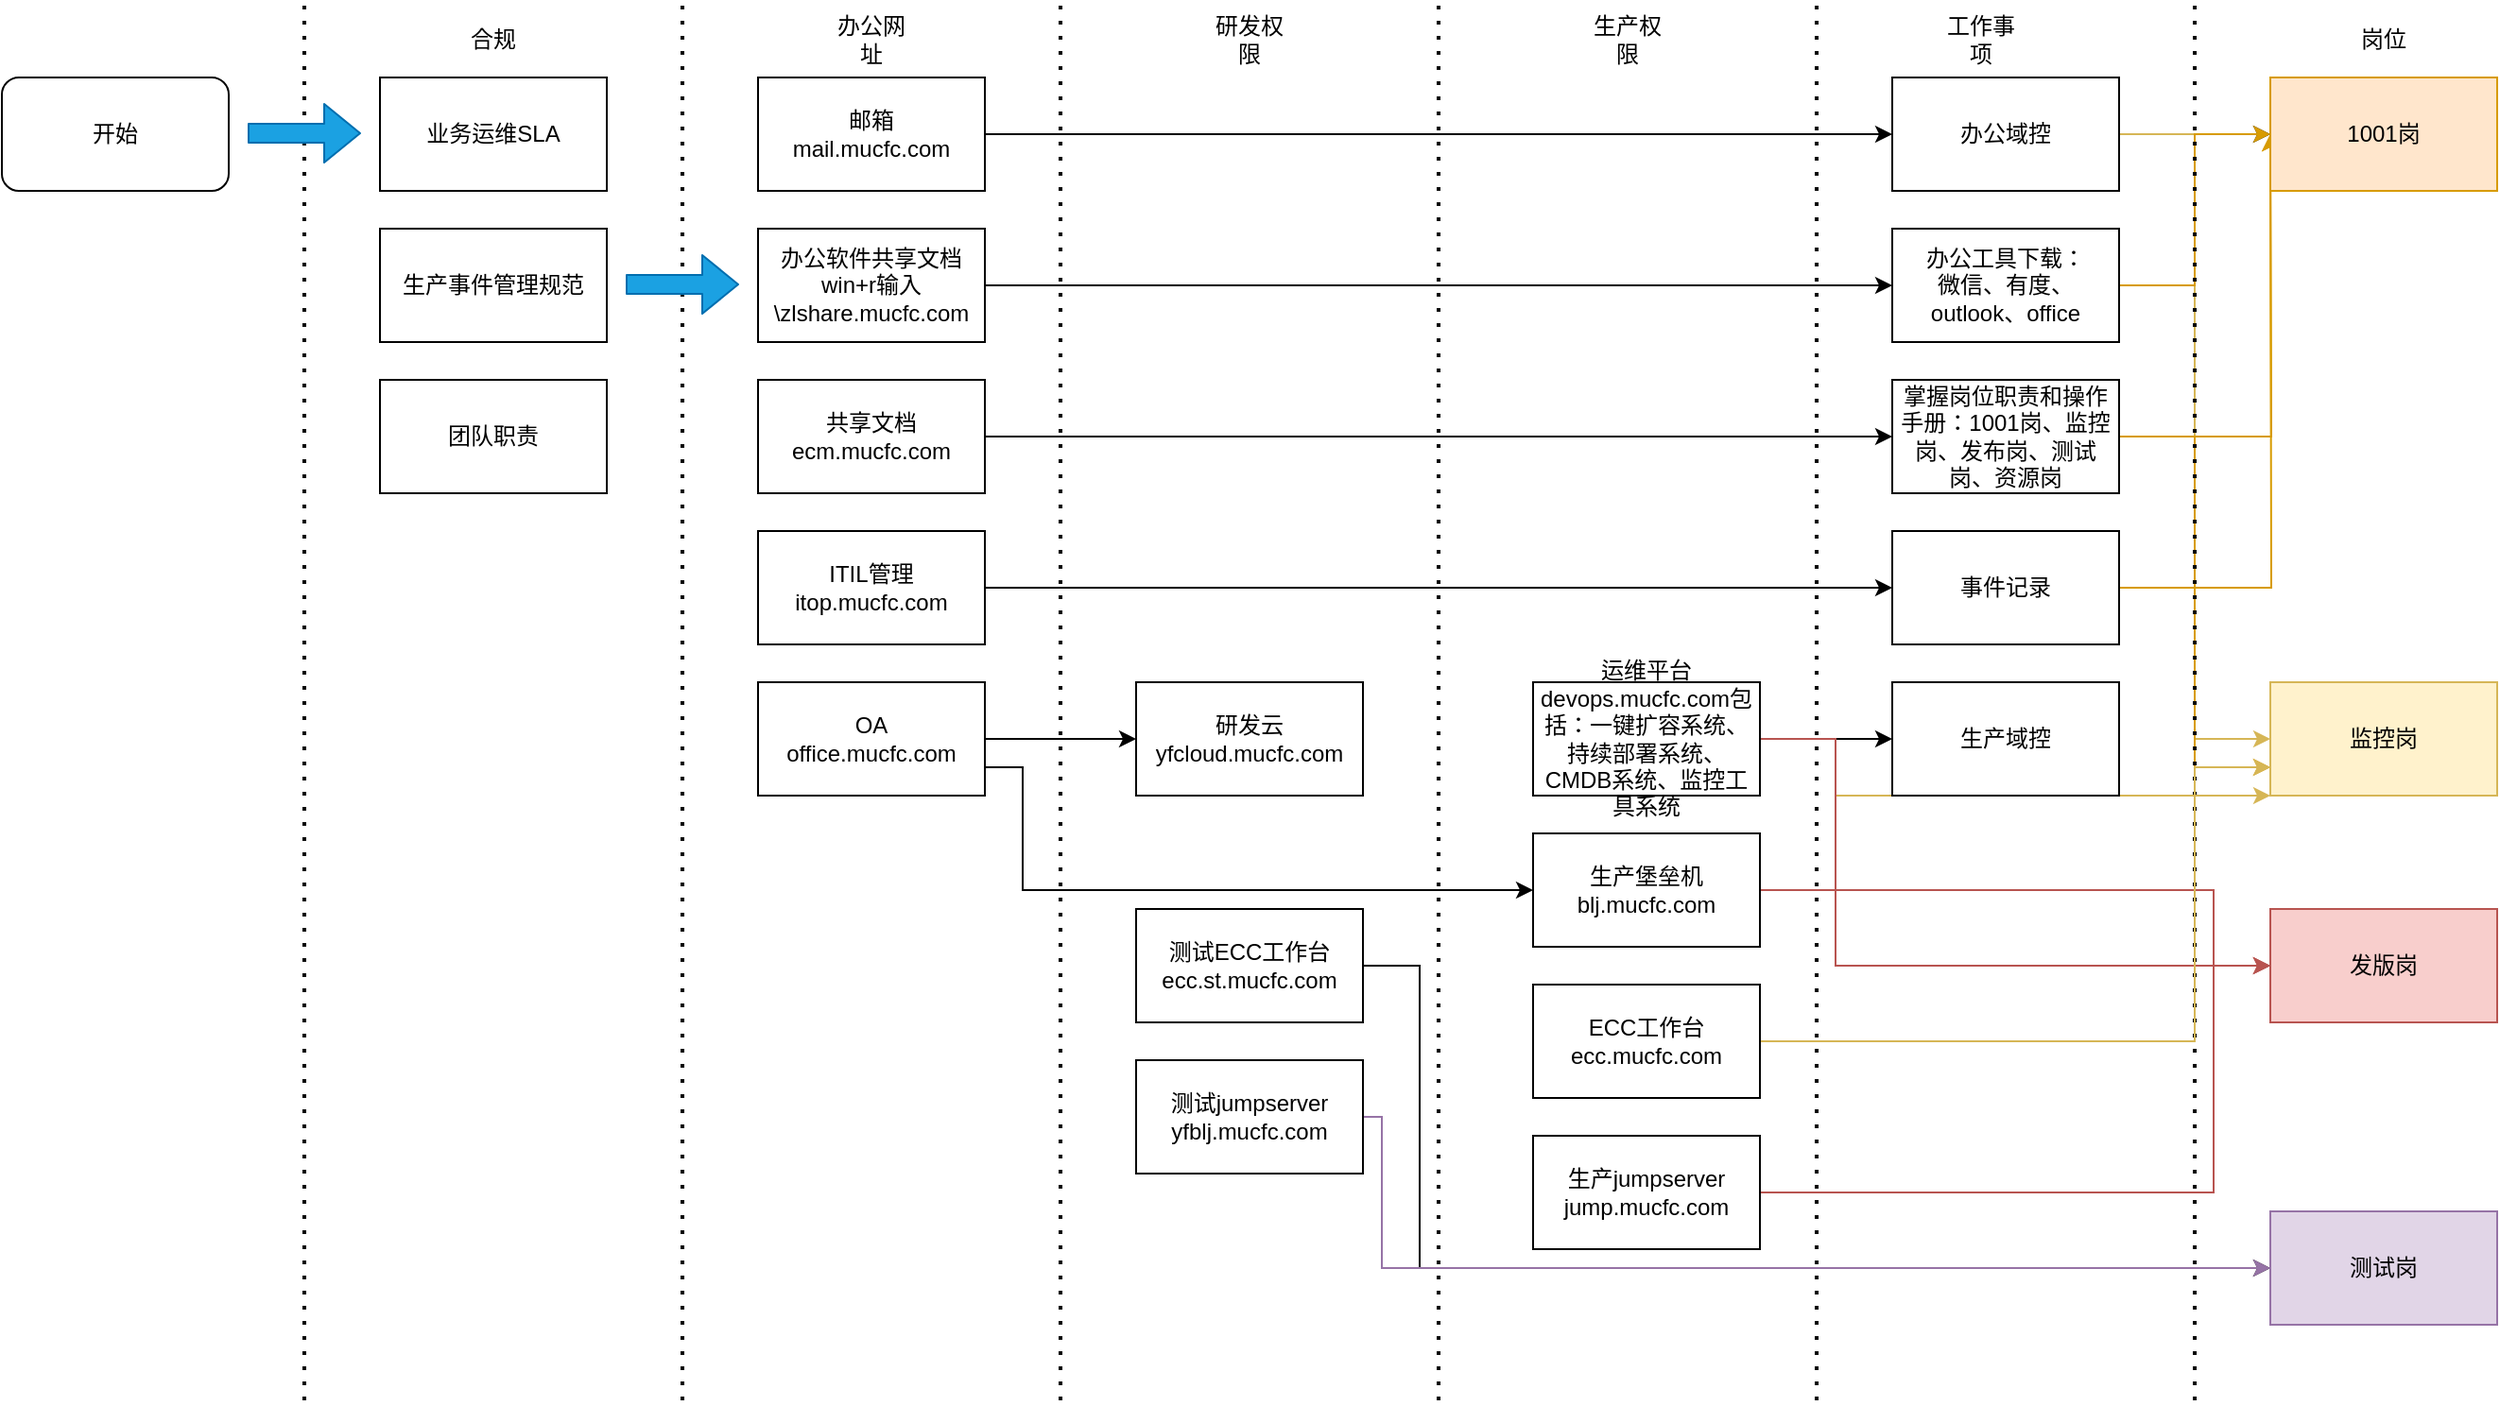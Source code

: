 <mxfile version="14.2.7" type="github">
  <diagram id="uidyKyb0L4SlwOJ4rvAd" name="Page-1">
    <mxGraphModel dx="2249" dy="1931" grid="1" gridSize="10" guides="1" tooltips="1" connect="1" arrows="1" fold="1" page="1" pageScale="1" pageWidth="827" pageHeight="1169" math="0" shadow="0">
      <root>
        <mxCell id="0" />
        <mxCell id="1" parent="0" />
        <mxCell id="m1W7cQSKEDRb8txVelTt-1" value="开始" style="rounded=1;whiteSpace=wrap;html=1;" parent="1" vertex="1">
          <mxGeometry x="-240" y="40" width="120" height="60" as="geometry" />
        </mxCell>
        <mxCell id="m1W7cQSKEDRb8txVelTt-2" value="" style="endArrow=none;dashed=1;html=1;dashPattern=1 3;strokeWidth=2;" parent="1" edge="1">
          <mxGeometry width="50" height="50" relative="1" as="geometry">
            <mxPoint x="120" y="740" as="sourcePoint" />
            <mxPoint x="120" as="targetPoint" />
          </mxGeometry>
        </mxCell>
        <mxCell id="m1W7cQSKEDRb8txVelTt-3" value="合规" style="text;html=1;strokeColor=none;fillColor=none;align=center;verticalAlign=middle;whiteSpace=wrap;rounded=0;" parent="1" vertex="1">
          <mxGeometry y="10" width="40" height="20" as="geometry" />
        </mxCell>
        <mxCell id="m1W7cQSKEDRb8txVelTt-4" value="" style="endArrow=none;dashed=1;html=1;dashPattern=1 3;strokeWidth=2;" parent="1" edge="1">
          <mxGeometry width="50" height="50" relative="1" as="geometry">
            <mxPoint x="320" y="740" as="sourcePoint" />
            <mxPoint x="320" as="targetPoint" />
          </mxGeometry>
        </mxCell>
        <mxCell id="m1W7cQSKEDRb8txVelTt-5" value="" style="endArrow=none;dashed=1;html=1;dashPattern=1 3;strokeWidth=2;" parent="1" edge="1">
          <mxGeometry width="50" height="50" relative="1" as="geometry">
            <mxPoint x="520" y="740" as="sourcePoint" />
            <mxPoint x="520" as="targetPoint" />
          </mxGeometry>
        </mxCell>
        <mxCell id="m1W7cQSKEDRb8txVelTt-6" value="办公网址" style="text;html=1;strokeColor=none;fillColor=none;align=center;verticalAlign=middle;whiteSpace=wrap;rounded=0;" parent="1" vertex="1">
          <mxGeometry x="200" y="10" width="40" height="20" as="geometry" />
        </mxCell>
        <mxCell id="m1W7cQSKEDRb8txVelTt-7" value="研发权限" style="text;html=1;strokeColor=none;fillColor=none;align=center;verticalAlign=middle;whiteSpace=wrap;rounded=0;" parent="1" vertex="1">
          <mxGeometry x="400" y="10" width="40" height="20" as="geometry" />
        </mxCell>
        <mxCell id="m1W7cQSKEDRb8txVelTt-8" value="业务运维SLA" style="rounded=0;whiteSpace=wrap;html=1;" parent="1" vertex="1">
          <mxGeometry x="-40" y="40" width="120" height="60" as="geometry" />
        </mxCell>
        <mxCell id="m1W7cQSKEDRb8txVelTt-9" value="" style="endArrow=none;dashed=1;html=1;dashPattern=1 3;strokeWidth=2;" parent="1" edge="1">
          <mxGeometry width="50" height="50" relative="1" as="geometry">
            <mxPoint x="-80" y="740" as="sourcePoint" />
            <mxPoint x="-80" as="targetPoint" />
          </mxGeometry>
        </mxCell>
        <mxCell id="m1W7cQSKEDRb8txVelTt-10" value="生产事件管理规范" style="rounded=0;whiteSpace=wrap;html=1;" parent="1" vertex="1">
          <mxGeometry x="-40" y="120" width="120" height="60" as="geometry" />
        </mxCell>
        <mxCell id="m1W7cQSKEDRb8txVelTt-11" value="团队职责" style="rounded=0;whiteSpace=wrap;html=1;" parent="1" vertex="1">
          <mxGeometry x="-40" y="200" width="120" height="60" as="geometry" />
        </mxCell>
        <mxCell id="m1W7cQSKEDRb8txVelTt-19" style="edgeStyle=orthogonalEdgeStyle;rounded=0;orthogonalLoop=1;jettySize=auto;html=1;entryX=0;entryY=0.5;entryDx=0;entryDy=0;" parent="1" source="m1W7cQSKEDRb8txVelTt-12" target="m1W7cQSKEDRb8txVelTt-13" edge="1">
          <mxGeometry relative="1" as="geometry" />
        </mxCell>
        <mxCell id="m1W7cQSKEDRb8txVelTt-12" value="邮箱&lt;br&gt;mail.mucfc.com&lt;br&gt;" style="rounded=0;whiteSpace=wrap;html=1;" parent="1" vertex="1">
          <mxGeometry x="160" y="40" width="120" height="60" as="geometry" />
        </mxCell>
        <mxCell id="jCAm9oPdpPUsY3nMdn6j-13" style="edgeStyle=orthogonalEdgeStyle;rounded=0;orthogonalLoop=1;jettySize=auto;html=1;entryX=0;entryY=0.5;entryDx=0;entryDy=0;" edge="1" parent="1" source="m1W7cQSKEDRb8txVelTt-13" target="jCAm9oPdpPUsY3nMdn6j-1">
          <mxGeometry relative="1" as="geometry" />
        </mxCell>
        <mxCell id="jCAm9oPdpPUsY3nMdn6j-18" style="edgeStyle=orthogonalEdgeStyle;rounded=0;orthogonalLoop=1;jettySize=auto;html=1;exitX=1;exitY=0.5;exitDx=0;exitDy=0;entryX=0;entryY=0.5;entryDx=0;entryDy=0;fillColor=#fff2cc;strokeColor=#d6b656;" edge="1" parent="1" source="m1W7cQSKEDRb8txVelTt-13" target="jCAm9oPdpPUsY3nMdn6j-17">
          <mxGeometry relative="1" as="geometry" />
        </mxCell>
        <mxCell id="m1W7cQSKEDRb8txVelTt-13" value="办公域控" style="rounded=0;whiteSpace=wrap;html=1;" parent="1" vertex="1">
          <mxGeometry x="760" y="40" width="120" height="60" as="geometry" />
        </mxCell>
        <mxCell id="m1W7cQSKEDRb8txVelTt-22" style="edgeStyle=orthogonalEdgeStyle;rounded=0;orthogonalLoop=1;jettySize=auto;html=1;entryX=0;entryY=0.5;entryDx=0;entryDy=0;" parent="1" source="m1W7cQSKEDRb8txVelTt-15" target="m1W7cQSKEDRb8txVelTt-21" edge="1">
          <mxGeometry relative="1" as="geometry" />
        </mxCell>
        <mxCell id="m1W7cQSKEDRb8txVelTt-26" style="edgeStyle=orthogonalEdgeStyle;rounded=0;orthogonalLoop=1;jettySize=auto;html=1;exitX=1;exitY=0.75;exitDx=0;exitDy=0;entryX=0;entryY=0.5;entryDx=0;entryDy=0;" parent="1" source="m1W7cQSKEDRb8txVelTt-15" target="m1W7cQSKEDRb8txVelTt-23" edge="1">
          <mxGeometry relative="1" as="geometry">
            <Array as="points">
              <mxPoint x="300" y="405" />
              <mxPoint x="300" y="470" />
            </Array>
          </mxGeometry>
        </mxCell>
        <mxCell id="m1W7cQSKEDRb8txVelTt-15" value="OA&lt;br&gt;office.mucfc.com" style="rounded=0;whiteSpace=wrap;html=1;" parent="1" vertex="1">
          <mxGeometry x="160" y="360" width="120" height="60" as="geometry" />
        </mxCell>
        <mxCell id="m1W7cQSKEDRb8txVelTt-31" style="edgeStyle=orthogonalEdgeStyle;rounded=0;orthogonalLoop=1;jettySize=auto;html=1;" parent="1" source="m1W7cQSKEDRb8txVelTt-16" target="m1W7cQSKEDRb8txVelTt-30" edge="1">
          <mxGeometry relative="1" as="geometry" />
        </mxCell>
        <mxCell id="m1W7cQSKEDRb8txVelTt-16" value="共享文档&lt;br&gt;ecm.mucfc.com" style="rounded=0;whiteSpace=wrap;html=1;" parent="1" vertex="1">
          <mxGeometry x="160" y="200" width="120" height="60" as="geometry" />
        </mxCell>
        <mxCell id="m1W7cQSKEDRb8txVelTt-36" style="edgeStyle=orthogonalEdgeStyle;rounded=0;orthogonalLoop=1;jettySize=auto;html=1;" parent="1" source="m1W7cQSKEDRb8txVelTt-17" target="m1W7cQSKEDRb8txVelTt-35" edge="1">
          <mxGeometry relative="1" as="geometry" />
        </mxCell>
        <mxCell id="m1W7cQSKEDRb8txVelTt-17" value="ITIL管理&lt;br&gt;itop.mucfc.com" style="rounded=0;whiteSpace=wrap;html=1;" parent="1" vertex="1">
          <mxGeometry x="160" y="280" width="120" height="60" as="geometry" />
        </mxCell>
        <mxCell id="m1W7cQSKEDRb8txVelTt-29" style="edgeStyle=orthogonalEdgeStyle;rounded=0;orthogonalLoop=1;jettySize=auto;html=1;" parent="1" source="m1W7cQSKEDRb8txVelTt-18" target="m1W7cQSKEDRb8txVelTt-28" edge="1">
          <mxGeometry relative="1" as="geometry" />
        </mxCell>
        <mxCell id="m1W7cQSKEDRb8txVelTt-18" value="办公软件共享文档&lt;br&gt;win+r输入\\zlshare.mucfc.com" style="rounded=0;whiteSpace=wrap;html=1;" parent="1" vertex="1">
          <mxGeometry x="160" y="120" width="120" height="60" as="geometry" />
        </mxCell>
        <mxCell id="m1W7cQSKEDRb8txVelTt-20" value="" style="endArrow=none;dashed=1;html=1;dashPattern=1 3;strokeWidth=2;" parent="1" edge="1">
          <mxGeometry width="50" height="50" relative="1" as="geometry">
            <mxPoint x="720" y="740" as="sourcePoint" />
            <mxPoint x="720" as="targetPoint" />
          </mxGeometry>
        </mxCell>
        <mxCell id="m1W7cQSKEDRb8txVelTt-21" value="研发云&lt;br&gt;yfcloud.mucfc.com" style="rounded=0;whiteSpace=wrap;html=1;" parent="1" vertex="1">
          <mxGeometry x="360" y="360" width="120" height="60" as="geometry" />
        </mxCell>
        <mxCell id="jCAm9oPdpPUsY3nMdn6j-23" style="edgeStyle=orthogonalEdgeStyle;rounded=0;orthogonalLoop=1;jettySize=auto;html=1;exitX=1;exitY=0.5;exitDx=0;exitDy=0;fillColor=#f8cecc;strokeColor=#b85450;" edge="1" parent="1" source="m1W7cQSKEDRb8txVelTt-23">
          <mxGeometry relative="1" as="geometry">
            <mxPoint x="960" y="510" as="targetPoint" />
            <Array as="points">
              <mxPoint x="930" y="470" />
              <mxPoint x="930" y="510" />
            </Array>
          </mxGeometry>
        </mxCell>
        <mxCell id="m1W7cQSKEDRb8txVelTt-23" value="生产堡垒机&lt;br&gt;blj.mucfc.com" style="rounded=0;whiteSpace=wrap;html=1;" parent="1" vertex="1">
          <mxGeometry x="570" y="440" width="120" height="60" as="geometry" />
        </mxCell>
        <mxCell id="m1W7cQSKEDRb8txVelTt-24" value="生产权限" style="text;html=1;strokeColor=none;fillColor=none;align=center;verticalAlign=middle;whiteSpace=wrap;rounded=0;" parent="1" vertex="1">
          <mxGeometry x="600" y="10" width="40" height="20" as="geometry" />
        </mxCell>
        <mxCell id="m1W7cQSKEDRb8txVelTt-27" value="工作事项" style="text;html=1;strokeColor=none;fillColor=none;align=center;verticalAlign=middle;whiteSpace=wrap;rounded=0;" parent="1" vertex="1">
          <mxGeometry x="787" y="10" width="40" height="20" as="geometry" />
        </mxCell>
        <mxCell id="jCAm9oPdpPUsY3nMdn6j-14" style="edgeStyle=orthogonalEdgeStyle;rounded=0;orthogonalLoop=1;jettySize=auto;html=1;exitX=1;exitY=0.5;exitDx=0;exitDy=0;entryX=0;entryY=0.5;entryDx=0;entryDy=0;fillColor=#ffe6cc;strokeColor=#d79b00;" edge="1" parent="1" source="m1W7cQSKEDRb8txVelTt-28" target="jCAm9oPdpPUsY3nMdn6j-1">
          <mxGeometry relative="1" as="geometry" />
        </mxCell>
        <mxCell id="m1W7cQSKEDRb8txVelTt-28" value="办公工具下载：&lt;br&gt;微信、有度、outlook、office" style="rounded=0;whiteSpace=wrap;html=1;" parent="1" vertex="1">
          <mxGeometry x="760" y="120" width="120" height="60" as="geometry" />
        </mxCell>
        <mxCell id="jCAm9oPdpPUsY3nMdn6j-15" style="edgeStyle=orthogonalEdgeStyle;rounded=0;orthogonalLoop=1;jettySize=auto;html=1;exitX=1;exitY=0.5;exitDx=0;exitDy=0;fillColor=#ffe6cc;strokeColor=#d79b00;" edge="1" parent="1" source="m1W7cQSKEDRb8txVelTt-30">
          <mxGeometry relative="1" as="geometry">
            <mxPoint x="960" y="70" as="targetPoint" />
          </mxGeometry>
        </mxCell>
        <mxCell id="jCAm9oPdpPUsY3nMdn6j-19" style="edgeStyle=orthogonalEdgeStyle;rounded=0;orthogonalLoop=1;jettySize=auto;html=1;exitX=1;exitY=0.5;exitDx=0;exitDy=0;entryX=0;entryY=0.75;entryDx=0;entryDy=0;fillColor=#ffe6cc;strokeColor=#d79b00;" edge="1" parent="1" source="m1W7cQSKEDRb8txVelTt-30" target="jCAm9oPdpPUsY3nMdn6j-17">
          <mxGeometry relative="1" as="geometry" />
        </mxCell>
        <mxCell id="m1W7cQSKEDRb8txVelTt-30" value="掌握岗位职责和操作手册：1001岗、监控岗、发布岗、测试岗、资源岗" style="rounded=0;whiteSpace=wrap;html=1;" parent="1" vertex="1">
          <mxGeometry x="760" y="200" width="120" height="60" as="geometry" />
        </mxCell>
        <mxCell id="jCAm9oPdpPUsY3nMdn6j-16" style="edgeStyle=orthogonalEdgeStyle;rounded=0;orthogonalLoop=1;jettySize=auto;html=1;exitX=1;exitY=0.5;exitDx=0;exitDy=0;fillColor=#ffe6cc;strokeColor=#d79b00;" edge="1" parent="1" source="m1W7cQSKEDRb8txVelTt-35">
          <mxGeometry relative="1" as="geometry">
            <mxPoint x="960" y="70" as="targetPoint" />
          </mxGeometry>
        </mxCell>
        <mxCell id="m1W7cQSKEDRb8txVelTt-35" value="事件记录" style="rounded=0;whiteSpace=wrap;html=1;" parent="1" vertex="1">
          <mxGeometry x="760" y="280" width="120" height="60" as="geometry" />
        </mxCell>
        <mxCell id="m1W7cQSKEDRb8txVelTt-37" value="" style="endArrow=none;dashed=1;html=1;dashPattern=1 3;strokeWidth=2;" parent="1" edge="1">
          <mxGeometry width="50" height="50" relative="1" as="geometry">
            <mxPoint x="920" y="740" as="sourcePoint" />
            <mxPoint x="920" as="targetPoint" />
          </mxGeometry>
        </mxCell>
        <mxCell id="m1W7cQSKEDRb8txVelTt-38" value="岗位" style="text;html=1;strokeColor=none;fillColor=none;align=center;verticalAlign=middle;whiteSpace=wrap;rounded=0;" parent="1" vertex="1">
          <mxGeometry x="1000" y="10" width="40" height="20" as="geometry" />
        </mxCell>
        <mxCell id="jCAm9oPdpPUsY3nMdn6j-1" value="1001岗" style="rounded=0;whiteSpace=wrap;html=1;fillColor=#ffe6cc;strokeColor=#d79b00;" vertex="1" parent="1">
          <mxGeometry x="960" y="40" width="120" height="60" as="geometry" />
        </mxCell>
        <mxCell id="jCAm9oPdpPUsY3nMdn6j-2" value="" style="shape=flexArrow;endArrow=classic;html=1;fillColor=#1ba1e2;strokeColor=#006EAF;" edge="1" parent="1">
          <mxGeometry width="50" height="50" relative="1" as="geometry">
            <mxPoint x="90" y="149.5" as="sourcePoint" />
            <mxPoint x="150" y="149.5" as="targetPoint" />
          </mxGeometry>
        </mxCell>
        <mxCell id="jCAm9oPdpPUsY3nMdn6j-5" style="edgeStyle=orthogonalEdgeStyle;rounded=0;orthogonalLoop=1;jettySize=auto;html=1;entryX=0;entryY=0.5;entryDx=0;entryDy=0;" edge="1" parent="1" source="jCAm9oPdpPUsY3nMdn6j-3" target="jCAm9oPdpPUsY3nMdn6j-4">
          <mxGeometry relative="1" as="geometry" />
        </mxCell>
        <mxCell id="jCAm9oPdpPUsY3nMdn6j-20" style="edgeStyle=orthogonalEdgeStyle;rounded=0;orthogonalLoop=1;jettySize=auto;html=1;exitX=1;exitY=0.5;exitDx=0;exitDy=0;entryX=0;entryY=1;entryDx=0;entryDy=0;fillColor=#fff2cc;strokeColor=#d6b656;" edge="1" parent="1" source="jCAm9oPdpPUsY3nMdn6j-3" target="jCAm9oPdpPUsY3nMdn6j-17">
          <mxGeometry relative="1" as="geometry">
            <Array as="points">
              <mxPoint x="730" y="390" />
              <mxPoint x="730" y="420" />
            </Array>
          </mxGeometry>
        </mxCell>
        <mxCell id="jCAm9oPdpPUsY3nMdn6j-22" style="edgeStyle=orthogonalEdgeStyle;rounded=0;orthogonalLoop=1;jettySize=auto;html=1;exitX=1;exitY=0.5;exitDx=0;exitDy=0;entryX=0;entryY=0.5;entryDx=0;entryDy=0;fillColor=#f8cecc;strokeColor=#b85450;" edge="1" parent="1" source="jCAm9oPdpPUsY3nMdn6j-3" target="jCAm9oPdpPUsY3nMdn6j-21">
          <mxGeometry relative="1" as="geometry">
            <Array as="points">
              <mxPoint x="730" y="390" />
              <mxPoint x="730" y="510" />
            </Array>
          </mxGeometry>
        </mxCell>
        <mxCell id="jCAm9oPdpPUsY3nMdn6j-3" value="运维平台devops.mucfc.com包括：一键扩容系统、持续部署系统、CMDB系统、监控工具系统" style="rounded=0;whiteSpace=wrap;html=1;" vertex="1" parent="1">
          <mxGeometry x="570" y="360" width="120" height="60" as="geometry" />
        </mxCell>
        <mxCell id="jCAm9oPdpPUsY3nMdn6j-4" value="生产域控" style="rounded=0;whiteSpace=wrap;html=1;" vertex="1" parent="1">
          <mxGeometry x="760" y="360" width="120" height="60" as="geometry" />
        </mxCell>
        <mxCell id="jCAm9oPdpPUsY3nMdn6j-8" value="" style="shape=flexArrow;endArrow=classic;html=1;fillColor=#1ba1e2;strokeColor=#006EAF;" edge="1" parent="1">
          <mxGeometry width="50" height="50" relative="1" as="geometry">
            <mxPoint x="-110" y="69.5" as="sourcePoint" />
            <mxPoint x="-50" y="69.5" as="targetPoint" />
          </mxGeometry>
        </mxCell>
        <mxCell id="jCAm9oPdpPUsY3nMdn6j-30" style="edgeStyle=orthogonalEdgeStyle;rounded=0;orthogonalLoop=1;jettySize=auto;html=1;exitX=1;exitY=0.5;exitDx=0;exitDy=0;entryX=0;entryY=0.5;entryDx=0;entryDy=0;" edge="1" parent="1" source="jCAm9oPdpPUsY3nMdn6j-9" target="jCAm9oPdpPUsY3nMdn6j-26">
          <mxGeometry relative="1" as="geometry">
            <Array as="points">
              <mxPoint x="510" y="510" />
              <mxPoint x="510" y="670" />
            </Array>
          </mxGeometry>
        </mxCell>
        <mxCell id="jCAm9oPdpPUsY3nMdn6j-9" value="测试ECC工作台&lt;br&gt;ecc.st.mucfc.com" style="rounded=0;whiteSpace=wrap;html=1;" vertex="1" parent="1">
          <mxGeometry x="360" y="480" width="120" height="60" as="geometry" />
        </mxCell>
        <mxCell id="jCAm9oPdpPUsY3nMdn6j-31" style="edgeStyle=orthogonalEdgeStyle;rounded=0;orthogonalLoop=1;jettySize=auto;html=1;exitX=1;exitY=0.5;exitDx=0;exitDy=0;entryX=0;entryY=0.5;entryDx=0;entryDy=0;fillColor=#e1d5e7;strokeColor=#9673a6;" edge="1" parent="1" source="jCAm9oPdpPUsY3nMdn6j-10" target="jCAm9oPdpPUsY3nMdn6j-26">
          <mxGeometry relative="1" as="geometry">
            <Array as="points">
              <mxPoint x="490" y="590" />
              <mxPoint x="490" y="670" />
            </Array>
          </mxGeometry>
        </mxCell>
        <mxCell id="jCAm9oPdpPUsY3nMdn6j-10" value="测试jumpserver&lt;br&gt;yfblj.mucfc.com" style="rounded=0;whiteSpace=wrap;html=1;" vertex="1" parent="1">
          <mxGeometry x="360" y="560" width="120" height="60" as="geometry" />
        </mxCell>
        <mxCell id="jCAm9oPdpPUsY3nMdn6j-25" style="edgeStyle=orthogonalEdgeStyle;rounded=0;orthogonalLoop=1;jettySize=auto;html=1;entryX=0;entryY=0.75;entryDx=0;entryDy=0;fillColor=#fff2cc;strokeColor=#d6b656;" edge="1" parent="1" source="jCAm9oPdpPUsY3nMdn6j-11" target="jCAm9oPdpPUsY3nMdn6j-17">
          <mxGeometry relative="1" as="geometry">
            <Array as="points">
              <mxPoint x="920" y="550" />
              <mxPoint x="920" y="405" />
            </Array>
          </mxGeometry>
        </mxCell>
        <mxCell id="jCAm9oPdpPUsY3nMdn6j-11" value="ECC工作台&lt;br&gt;ecc.mucfc.com" style="rounded=0;whiteSpace=wrap;html=1;" vertex="1" parent="1">
          <mxGeometry x="570" y="520" width="120" height="60" as="geometry" />
        </mxCell>
        <mxCell id="jCAm9oPdpPUsY3nMdn6j-24" style="edgeStyle=orthogonalEdgeStyle;rounded=0;orthogonalLoop=1;jettySize=auto;html=1;entryX=0;entryY=0.5;entryDx=0;entryDy=0;fillColor=#f8cecc;strokeColor=#b85450;" edge="1" parent="1" source="jCAm9oPdpPUsY3nMdn6j-12" target="jCAm9oPdpPUsY3nMdn6j-21">
          <mxGeometry relative="1" as="geometry">
            <Array as="points">
              <mxPoint x="930" y="630" />
              <mxPoint x="930" y="510" />
            </Array>
          </mxGeometry>
        </mxCell>
        <mxCell id="jCAm9oPdpPUsY3nMdn6j-12" value="生产jumpserver&lt;br&gt;jump.mucfc.com" style="rounded=0;whiteSpace=wrap;html=1;" vertex="1" parent="1">
          <mxGeometry x="570" y="600" width="120" height="60" as="geometry" />
        </mxCell>
        <mxCell id="jCAm9oPdpPUsY3nMdn6j-17" value="监控岗" style="rounded=0;whiteSpace=wrap;html=1;fillColor=#fff2cc;strokeColor=#d6b656;" vertex="1" parent="1">
          <mxGeometry x="960" y="360" width="120" height="60" as="geometry" />
        </mxCell>
        <mxCell id="jCAm9oPdpPUsY3nMdn6j-21" value="发版岗" style="rounded=0;whiteSpace=wrap;html=1;fillColor=#f8cecc;strokeColor=#b85450;" vertex="1" parent="1">
          <mxGeometry x="960" y="480" width="120" height="60" as="geometry" />
        </mxCell>
        <mxCell id="jCAm9oPdpPUsY3nMdn6j-26" value="测试岗" style="rounded=0;whiteSpace=wrap;html=1;fillColor=#e1d5e7;strokeColor=#9673a6;" vertex="1" parent="1">
          <mxGeometry x="960" y="640" width="120" height="60" as="geometry" />
        </mxCell>
      </root>
    </mxGraphModel>
  </diagram>
</mxfile>
